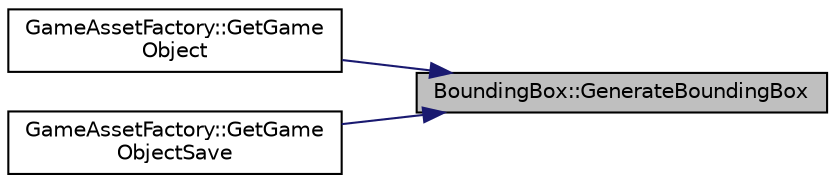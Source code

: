 digraph "BoundingBox::GenerateBoundingBox"
{
 // LATEX_PDF_SIZE
  edge [fontname="Helvetica",fontsize="10",labelfontname="Helvetica",labelfontsize="10"];
  node [fontname="Helvetica",fontsize="10",shape=record];
  rankdir="RL";
  Node1 [label="BoundingBox::GenerateBoundingBox",height=0.2,width=0.4,color="black", fillcolor="grey75", style="filled", fontcolor="black",tooltip="Takes a mesh and generates a basix bounding box based off min and max values of the mesh in X,..."];
  Node1 -> Node2 [dir="back",color="midnightblue",fontsize="10",style="solid"];
  Node2 [label="GameAssetFactory::GetGame\lObject",height=0.2,width=0.4,color="black", fillcolor="white", style="filled",URL="$class_game_asset_factory.html#adf24ecaf355d032057fb10da885c99d5",tooltip="Creates the game object and returns it."];
  Node1 -> Node3 [dir="back",color="midnightblue",fontsize="10",style="solid"];
  Node3 [label="GameAssetFactory::GetGame\lObjectSave",height=0.2,width=0.4,color="black", fillcolor="white", style="filled",URL="$class_game_asset_factory.html#a5da86fa85724b718ba5a6f7a6595b74b",tooltip="Creates the game object and returns it."];
}

